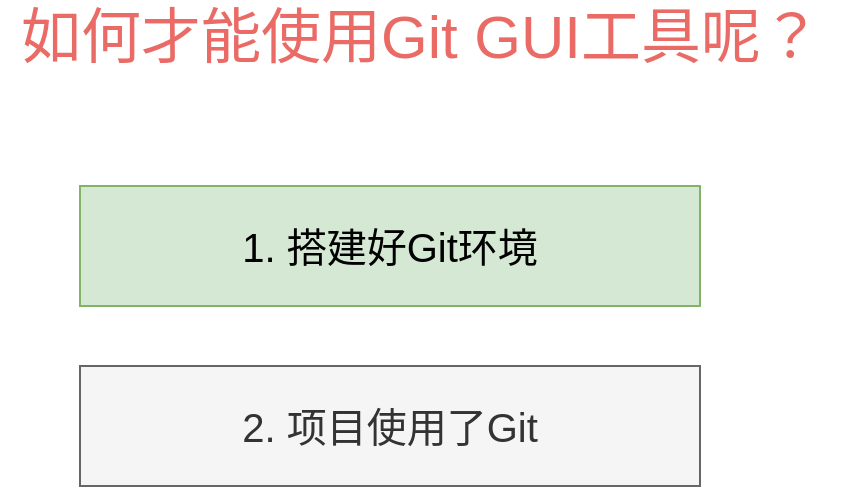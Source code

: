 <mxfile version="12.7.4" type="google" pages="4"><diagram id="6GP1-OatOwQF7HEVAAxO" name="review"><mxGraphModel dx="1638" dy="763" grid="1" gridSize="10" guides="1" tooltips="1" connect="1" arrows="1" fold="1" page="1" pageScale="1" pageWidth="1920" pageHeight="1200" math="0" shadow="0"><root><mxCell id="LTZu3irVPSwqII1bBjZo-0"/><mxCell id="LTZu3irVPSwqII1bBjZo-1" parent="LTZu3irVPSwqII1bBjZo-0"/><mxCell id="LTZu3irVPSwqII1bBjZo-2" value="&lt;font style=&quot;font-size: 20px&quot;&gt;1. 搭建好Git环境&lt;/font&gt;" style="rounded=0;whiteSpace=wrap;html=1;fillColor=#d5e8d4;strokeColor=#82b366;" parent="LTZu3irVPSwqII1bBjZo-1" vertex="1"><mxGeometry x="880" y="260" width="310" height="60" as="geometry"/></mxCell><mxCell id="LTZu3irVPSwqII1bBjZo-3" value="&lt;font style=&quot;font-size: 20px&quot;&gt;2. 项目使用了Git&lt;/font&gt;" style="rounded=0;whiteSpace=wrap;html=1;fillColor=#f5f5f5;strokeColor=#666666;fontColor=#333333;" parent="LTZu3irVPSwqII1bBjZo-1" vertex="1"><mxGeometry x="880" y="350" width="310" height="60" as="geometry"/></mxCell><mxCell id="LTZu3irVPSwqII1bBjZo-4" value="&lt;font style=&quot;font-size: 30px&quot;&gt;如何才能使用Git GUI工具呢？&lt;/font&gt;" style="text;html=1;align=center;verticalAlign=middle;resizable=0;points=[];autosize=1;fontColor=#EA6B66;" parent="LTZu3irVPSwqII1bBjZo-1" vertex="1"><mxGeometry x="840" y="170" width="420" height="30" as="geometry"/></mxCell></root></mxGraphModel></diagram><diagram name="prepare" id="d0WzXcJEPLDPZpWNgFzK"><mxGraphModel dx="1638" dy="680" grid="1" gridSize="10" guides="1" tooltips="1" connect="1" arrows="1" fold="1" page="1" pageScale="1" pageWidth="1920" pageHeight="1200" math="0" shadow="0"><root><mxCell id="y8iM-VjQF0twzeO1gjvv-0"/><mxCell id="y8iM-VjQF0twzeO1gjvv-1" parent="y8iM-VjQF0twzeO1gjvv-0"/><mxCell id="y8iM-VjQF0twzeO1gjvv-9" value="" style="edgeStyle=orthogonalEdgeStyle;rounded=0;orthogonalLoop=1;jettySize=auto;html=1;fontSize=20;" parent="y8iM-VjQF0twzeO1gjvv-1" source="y8iM-VjQF0twzeO1gjvv-2" target="y8iM-VjQF0twzeO1gjvv-8" edge="1"><mxGeometry relative="1" as="geometry"/></mxCell><mxCell id="y8iM-VjQF0twzeO1gjvv-2" value="&lt;font style=&quot;font-size: 20px&quot;&gt;foo-cli&lt;/font&gt;" style="rounded=0;whiteSpace=wrap;html=1;fillColor=#dae8fc;strokeColor=#6c8ebf;" parent="y8iM-VjQF0twzeO1gjvv-1" vertex="1"><mxGeometry x="880" y="260" width="310" height="60" as="geometry"/></mxCell><mxCell id="y8iM-VjQF0twzeO1gjvv-8" value="&lt;font style=&quot;font-size: 20px&quot;&gt;git命令&lt;/font&gt;" style="rounded=0;whiteSpace=wrap;html=1;fillColor=#d5e8d4;strokeColor=#82b366;" parent="y8iM-VjQF0twzeO1gjvv-1" vertex="1"><mxGeometry x="1270" y="260" width="120" height="60" as="geometry"/></mxCell><mxCell id="y8iM-VjQF0twzeO1gjvv-14" value="" style="edgeStyle=orthogonalEdgeStyle;rounded=0;orthogonalLoop=1;jettySize=auto;html=1;fontSize=20;" parent="y8iM-VjQF0twzeO1gjvv-1" source="y8iM-VjQF0twzeO1gjvv-3" target="y8iM-VjQF0twzeO1gjvv-13" edge="1"><mxGeometry relative="1" as="geometry"/></mxCell><mxCell id="y8iM-VjQF0twzeO1gjvv-3" value="&lt;font style=&quot;font-size: 20px&quot;&gt;foo-vscode&lt;/font&gt;" style="rounded=0;whiteSpace=wrap;html=1;fillColor=#dae8fc;strokeColor=#6c8ebf;" parent="y8iM-VjQF0twzeO1gjvv-1" vertex="1"><mxGeometry x="880" y="350" width="310" height="60" as="geometry"/></mxCell><mxCell id="y8iM-VjQF0twzeO1gjvv-13" value="&lt;font style=&quot;font-size: 20px&quot;&gt;VS Code&lt;/font&gt;" style="rounded=0;whiteSpace=wrap;html=1;fillColor=#d5e8d4;strokeColor=#82b366;" parent="y8iM-VjQF0twzeO1gjvv-1" vertex="1"><mxGeometry x="1270" y="350" width="320" height="60" as="geometry"/></mxCell><mxCell id="y8iM-VjQF0twzeO1gjvv-6" style="edgeStyle=orthogonalEdgeStyle;rounded=0;orthogonalLoop=1;jettySize=auto;html=1;exitX=1;exitY=0.5;exitDx=0;exitDy=0;fontSize=20;" parent="y8iM-VjQF0twzeO1gjvv-1" source="y8iM-VjQF0twzeO1gjvv-5" target="y8iM-VjQF0twzeO1gjvv-2" edge="1"><mxGeometry relative="1" as="geometry"/></mxCell><mxCell id="y8iM-VjQF0twzeO1gjvv-7" style="edgeStyle=orthogonalEdgeStyle;rounded=0;orthogonalLoop=1;jettySize=auto;html=1;exitX=1;exitY=0.5;exitDx=0;exitDy=0;entryX=0;entryY=0.5;entryDx=0;entryDy=0;fontSize=20;" parent="y8iM-VjQF0twzeO1gjvv-1" source="y8iM-VjQF0twzeO1gjvv-5" target="y8iM-VjQF0twzeO1gjvv-3" edge="1"><mxGeometry relative="1" as="geometry"/></mxCell><mxCell id="y8iM-VjQF0twzeO1gjvv-5" value="&lt;span style=&quot;font-size: 30px&quot;&gt;演示项目&lt;/span&gt;" style="rounded=1;whiteSpace=wrap;html=1;fontSize=20;" parent="y8iM-VjQF0twzeO1gjvv-1" vertex="1"><mxGeometry x="580" y="310" width="190" height="60" as="geometry"/></mxCell><mxCell id="y8iM-VjQF0twzeO1gjvv-10" value="+" style="rounded=0;whiteSpace=wrap;html=1;fontSize=20;" parent="y8iM-VjQF0twzeO1gjvv-1" vertex="1"><mxGeometry x="1390" y="260" width="80" height="60" as="geometry"/></mxCell><mxCell id="y8iM-VjQF0twzeO1gjvv-11" value="&lt;font style=&quot;font-size: 20px&quot;&gt;vim&lt;/font&gt;" style="rounded=0;whiteSpace=wrap;html=1;fillColor=#d5e8d4;strokeColor=#82b366;" parent="y8iM-VjQF0twzeO1gjvv-1" vertex="1"><mxGeometry x="1470" y="260" width="120" height="60" as="geometry"/></mxCell><mxCell id="y8iM-VjQF0twzeO1gjvv-18" value="" style="group" parent="y8iM-VjQF0twzeO1gjvv-1" vertex="1" connectable="0"><mxGeometry x="820" y="800" width="200" height="250" as="geometry"/></mxCell><mxCell id="y8iM-VjQF0twzeO1gjvv-15" value="&lt;p style=&quot;line-height: 140%&quot;&gt;&amp;nbsp;workspace&lt;br&gt;&amp;nbsp; &amp;nbsp; |-- foo-cli&lt;br&gt;&amp;nbsp; &amp;nbsp; &amp;nbsp; &amp;nbsp; |-- README.md&lt;br&gt;&amp;nbsp; &amp;nbsp; |-- foo-vscode&lt;br&gt;&amp;nbsp; &amp;nbsp; &amp;nbsp; &amp;nbsp; |-- README.md&lt;/p&gt;" style="rounded=0;whiteSpace=wrap;html=1;fontSize=20;fillColor=#fff2cc;strokeColor=#d6b656;align=left;" parent="y8iM-VjQF0twzeO1gjvv-18" vertex="1"><mxGeometry width="200" height="250" as="geometry"/></mxCell><mxCell id="y8iM-VjQF0twzeO1gjvv-16" value="&lt;font style=&quot;font-size: 15px&quot;&gt;目录结构&lt;/font&gt;" style="text;html=1;strokeColor=none;fillColor=none;align=center;verticalAlign=middle;whiteSpace=wrap;rounded=0;fontSize=20;" parent="y8iM-VjQF0twzeO1gjvv-18" vertex="1"><mxGeometry x="60" y="10" width="90" height="20" as="geometry"/></mxCell></root></mxGraphModel></diagram><diagram name="commands" id="LSF46Zc2ru0rbgSVHYzX"><mxGraphModel dx="1638" dy="680" grid="1" gridSize="10" guides="1" tooltips="1" connect="1" arrows="1" fold="1" page="1" pageScale="1" pageWidth="1920" pageHeight="1200" math="0" shadow="0"><root><mxCell id="L3098a4-qddBfPnUFIAw-0"/><mxCell id="L3098a4-qddBfPnUFIAw-1" parent="L3098a4-qddBfPnUFIAw-0"/><mxCell id="L3098a4-qddBfPnUFIAw-10" value="" style="group" parent="L3098a4-qddBfPnUFIAw-1" vertex="1" connectable="0"><mxGeometry x="750" y="330" width="150" height="350" as="geometry"/></mxCell><mxCell id="L3098a4-qddBfPnUFIAw-5" value="&lt;div style=&quot;text-align: left ; font-size: 20px&quot;&gt;&lt;span style=&quot;font-size: 20px&quot;&gt;&lt;font style=&quot;font-size: 20px&quot;&gt;git init&lt;/font&gt;&lt;/span&gt;&lt;/div&gt;&lt;div style=&quot;text-align: left ; font-size: 20px&quot;&gt;git status&lt;/div&gt;&lt;div style=&quot;text-align: left ; font-size: 20px&quot;&gt;&lt;span style=&quot;font-size: 20px&quot;&gt;&lt;font style=&quot;font-size: 20px&quot;&gt;git add&lt;/font&gt;&lt;/span&gt;&lt;/div&gt;&lt;div style=&quot;text-align: left ; font-size: 20px&quot;&gt;&lt;span style=&quot;font-size: 20px&quot;&gt;&lt;font style=&quot;font-size: 20px&quot;&gt;git commit&lt;/font&gt;&lt;/span&gt;&lt;/div&gt;&lt;div style=&quot;text-align: left ; font-size: 20px&quot;&gt;&lt;span style=&quot;font-size: 20px&quot;&gt;&lt;font style=&quot;font-size: 20px&quot;&gt;git restore&lt;/font&gt;&lt;/span&gt;&lt;/div&gt;&lt;div style=&quot;text-align: left ; font-size: 20px&quot;&gt;&lt;span style=&quot;font-size: 20px&quot;&gt;&lt;font style=&quot;font-size: 20px&quot;&gt;git diff&lt;/font&gt;&lt;/span&gt;&lt;/div&gt;&lt;div style=&quot;text-align: left ; font-size: 20px&quot;&gt;&lt;span style=&quot;font-size: 20px&quot;&gt;&lt;font style=&quot;font-size: 20px&quot;&gt;git checkout&lt;/font&gt;&lt;/span&gt;&lt;/div&gt;&lt;div style=&quot;text-align: left ; font-size: 20px&quot;&gt;&lt;span style=&quot;font-size: 20px&quot;&gt;&lt;font style=&quot;font-size: 20px&quot;&gt;git branch&lt;/font&gt;&lt;/span&gt;&lt;/div&gt;&lt;div style=&quot;text-align: left ; font-size: 20px&quot;&gt;&lt;span style=&quot;font-size: 20px&quot;&gt;&lt;font style=&quot;font-size: 20px&quot;&gt;git merge&lt;/font&gt;&lt;/span&gt;&lt;/div&gt;&lt;div style=&quot;text-align: left ; font-size: 20px&quot;&gt;&lt;span style=&quot;font-size: 20px&quot;&gt;&lt;font style=&quot;font-size: 20px&quot;&gt;git stash&lt;/font&gt;&lt;/span&gt;&lt;/div&gt;" style="rounded=0;whiteSpace=wrap;html=1;fontSize=20;" parent="L3098a4-qddBfPnUFIAw-10" vertex="1"><mxGeometry y="60" width="150" height="290" as="geometry"/></mxCell><mxCell id="L3098a4-qddBfPnUFIAw-6" value="本地" style="rounded=0;whiteSpace=wrap;html=1;fontSize=20;fillColor=#dae8fc;strokeColor=#6c8ebf;" parent="L3098a4-qddBfPnUFIAw-10" vertex="1"><mxGeometry width="150" height="60" as="geometry"/></mxCell><mxCell id="L3098a4-qddBfPnUFIAw-11" value="" style="group" parent="L3098a4-qddBfPnUFIAw-1" vertex="1" connectable="0"><mxGeometry x="1040" y="330" width="150" height="350" as="geometry"/></mxCell><mxCell id="L3098a4-qddBfPnUFIAw-8" value="&lt;div style=&quot;text-align: left ; font-size: 20px&quot;&gt;&lt;span style=&quot;font-size: 20px&quot;&gt;&lt;font style=&quot;font-size: 20px&quot;&gt;git clone&lt;/font&gt;&lt;/span&gt;&lt;/div&gt;&lt;div style=&quot;text-align: left ; font-size: 20px&quot;&gt;&lt;span&gt;git pull&lt;/span&gt;&lt;br&gt;&lt;/div&gt;&lt;div style=&quot;text-align: left ; font-size: 20px&quot;&gt;&lt;span style=&quot;font-size: 20px&quot;&gt;&lt;font style=&quot;font-size: 20px&quot;&gt;git push&lt;/font&gt;&lt;/span&gt;&lt;/div&gt;" style="rounded=0;whiteSpace=wrap;html=1;fontSize=20;" parent="L3098a4-qddBfPnUFIAw-11" vertex="1"><mxGeometry y="60" width="150" height="290" as="geometry"/></mxCell><mxCell id="L3098a4-qddBfPnUFIAw-9" value="远程" style="rounded=0;whiteSpace=wrap;html=1;fontSize=20;fillColor=#dae8fc;strokeColor=#6c8ebf;" parent="L3098a4-qddBfPnUFIAw-11" vertex="1"><mxGeometry width="150" height="60" as="geometry"/></mxCell><mxCell id="co0j7oKmMHgrVOxXiCPw-2" style="edgeStyle=orthogonalEdgeStyle;rounded=0;orthogonalLoop=1;jettySize=auto;html=1;exitX=0.5;exitY=1;exitDx=0;exitDy=0;fontSize=20;" parent="L3098a4-qddBfPnUFIAw-1" source="co0j7oKmMHgrVOxXiCPw-1" target="L3098a4-qddBfPnUFIAw-6" edge="1"><mxGeometry relative="1" as="geometry"/></mxCell><mxCell id="co0j7oKmMHgrVOxXiCPw-3" style="edgeStyle=orthogonalEdgeStyle;rounded=0;orthogonalLoop=1;jettySize=auto;html=1;exitX=0.5;exitY=1;exitDx=0;exitDy=0;fontSize=20;" parent="L3098a4-qddBfPnUFIAw-1" source="co0j7oKmMHgrVOxXiCPw-1" target="L3098a4-qddBfPnUFIAw-9" edge="1"><mxGeometry relative="1" as="geometry"/></mxCell><mxCell id="co0j7oKmMHgrVOxXiCPw-1" value="&lt;span style=&quot;font-size: 30px&quot;&gt;常用Git 命令&lt;/span&gt;" style="rounded=0;whiteSpace=wrap;html=1;fontSize=20;" parent="L3098a4-qddBfPnUFIAw-1" vertex="1"><mxGeometry x="870" y="170" width="210" height="60" as="geometry"/></mxCell></root></mxGraphModel></diagram><diagram id="Lb2gcaWrPUdefBj0Ob56" name="backup"><mxGraphModel dx="946" dy="578" grid="1" gridSize="10" guides="1" tooltips="1" connect="1" arrows="1" fold="1" page="1" pageScale="1" pageWidth="1920" pageHeight="1200" math="0" shadow="0"><root><mxCell id="0"/><mxCell id="1" parent="0"/><mxCell id="YysY3MrBtO5c-kIaRDlW-2" value="&lt;span style=&quot;color: rgb(78 , 68 , 60) ; font-family: sans-serif ; font-size: 14px ; white-space: normal ; background-color: rgb(252 , 252 , 250)&quot;&gt;&amp;nbsp;For this book, we will be using Git on the command line. For one, the command line is the only place you can run&amp;nbsp;&lt;/span&gt;&lt;span style=&quot;box-sizing: border-box ; font-weight: bold ; color: rgb(78 , 68 , 60) ; font-size: 14px ; white-space: normal ; background-color: rgb(252 , 252 , 250) ; font-family: &amp;#34;courier&amp;#34; , monospace &amp;#34;important&amp;#34;&quot;&gt;all&lt;/span&gt;&lt;span style=&quot;color: rgb(78 , 68 , 60) ; font-family: sans-serif ; font-size: 14px ; white-space: normal ; background-color: rgb(252 , 252 , 250)&quot;&gt;&amp;nbsp;Git commands — most of the GUIs implement only a partial subset of Git functionality for simplicity. If you know how to run the command-line version, you can probably also figure out how to run the GUI version, while the opposite is not necessarily true. Also, while your choice of graphical client is a matter of personal taste,&amp;nbsp;&lt;/span&gt;&lt;span style=&quot;box-sizing: border-box ; font-weight: bold ; color: rgb(78 , 68 , 60) ; font-size: 14px ; white-space: normal ; background-color: rgb(252 , 252 , 250) ; font-family: &amp;#34;courier&amp;#34; , monospace &amp;#34;important&amp;#34;&quot;&gt;all&lt;/span&gt;&lt;span style=&quot;color: rgb(78 , 68 , 60) ; font-family: sans-serif ; font-size: 14px ; white-space: normal ; background-color: rgb(252 , 252 , 250)&quot;&gt;&amp;nbsp;users will have the command-line tools installed and available.&lt;/span&gt;" style="rounded=0;whiteSpace=wrap;html=1;" parent="1" vertex="1"><mxGeometry x="530" y="250" width="960" height="100" as="geometry"/></mxCell></root></mxGraphModel></diagram></mxfile>